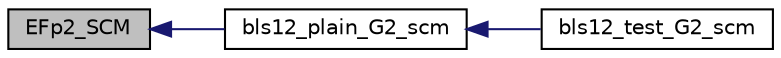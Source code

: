 digraph "EFp2_SCM"
{
  edge [fontname="Helvetica",fontsize="10",labelfontname="Helvetica",labelfontsize="10"];
  node [fontname="Helvetica",fontsize="10",shape=record];
  rankdir="LR";
  Node72 [label="EFp2_SCM",height=0.2,width=0.4,color="black", fillcolor="grey75", style="filled", fontcolor="black"];
  Node72 -> Node73 [dir="back",color="midnightblue",fontsize="10",style="solid",fontname="Helvetica"];
  Node73 [label="bls12_plain_G2_scm",height=0.2,width=0.4,color="black", fillcolor="white", style="filled",URL="$bls12__scm_8h.html#a415bfbd46073fdf9f6af83c8e720a88b"];
  Node73 -> Node74 [dir="back",color="midnightblue",fontsize="10",style="solid",fontname="Helvetica"];
  Node74 [label="bls12_test_G2_scm",height=0.2,width=0.4,color="black", fillcolor="white", style="filled",URL="$bls12__test__pairings_8h.html#a34dad243bd99737d4c844dfcd658282a"];
}
